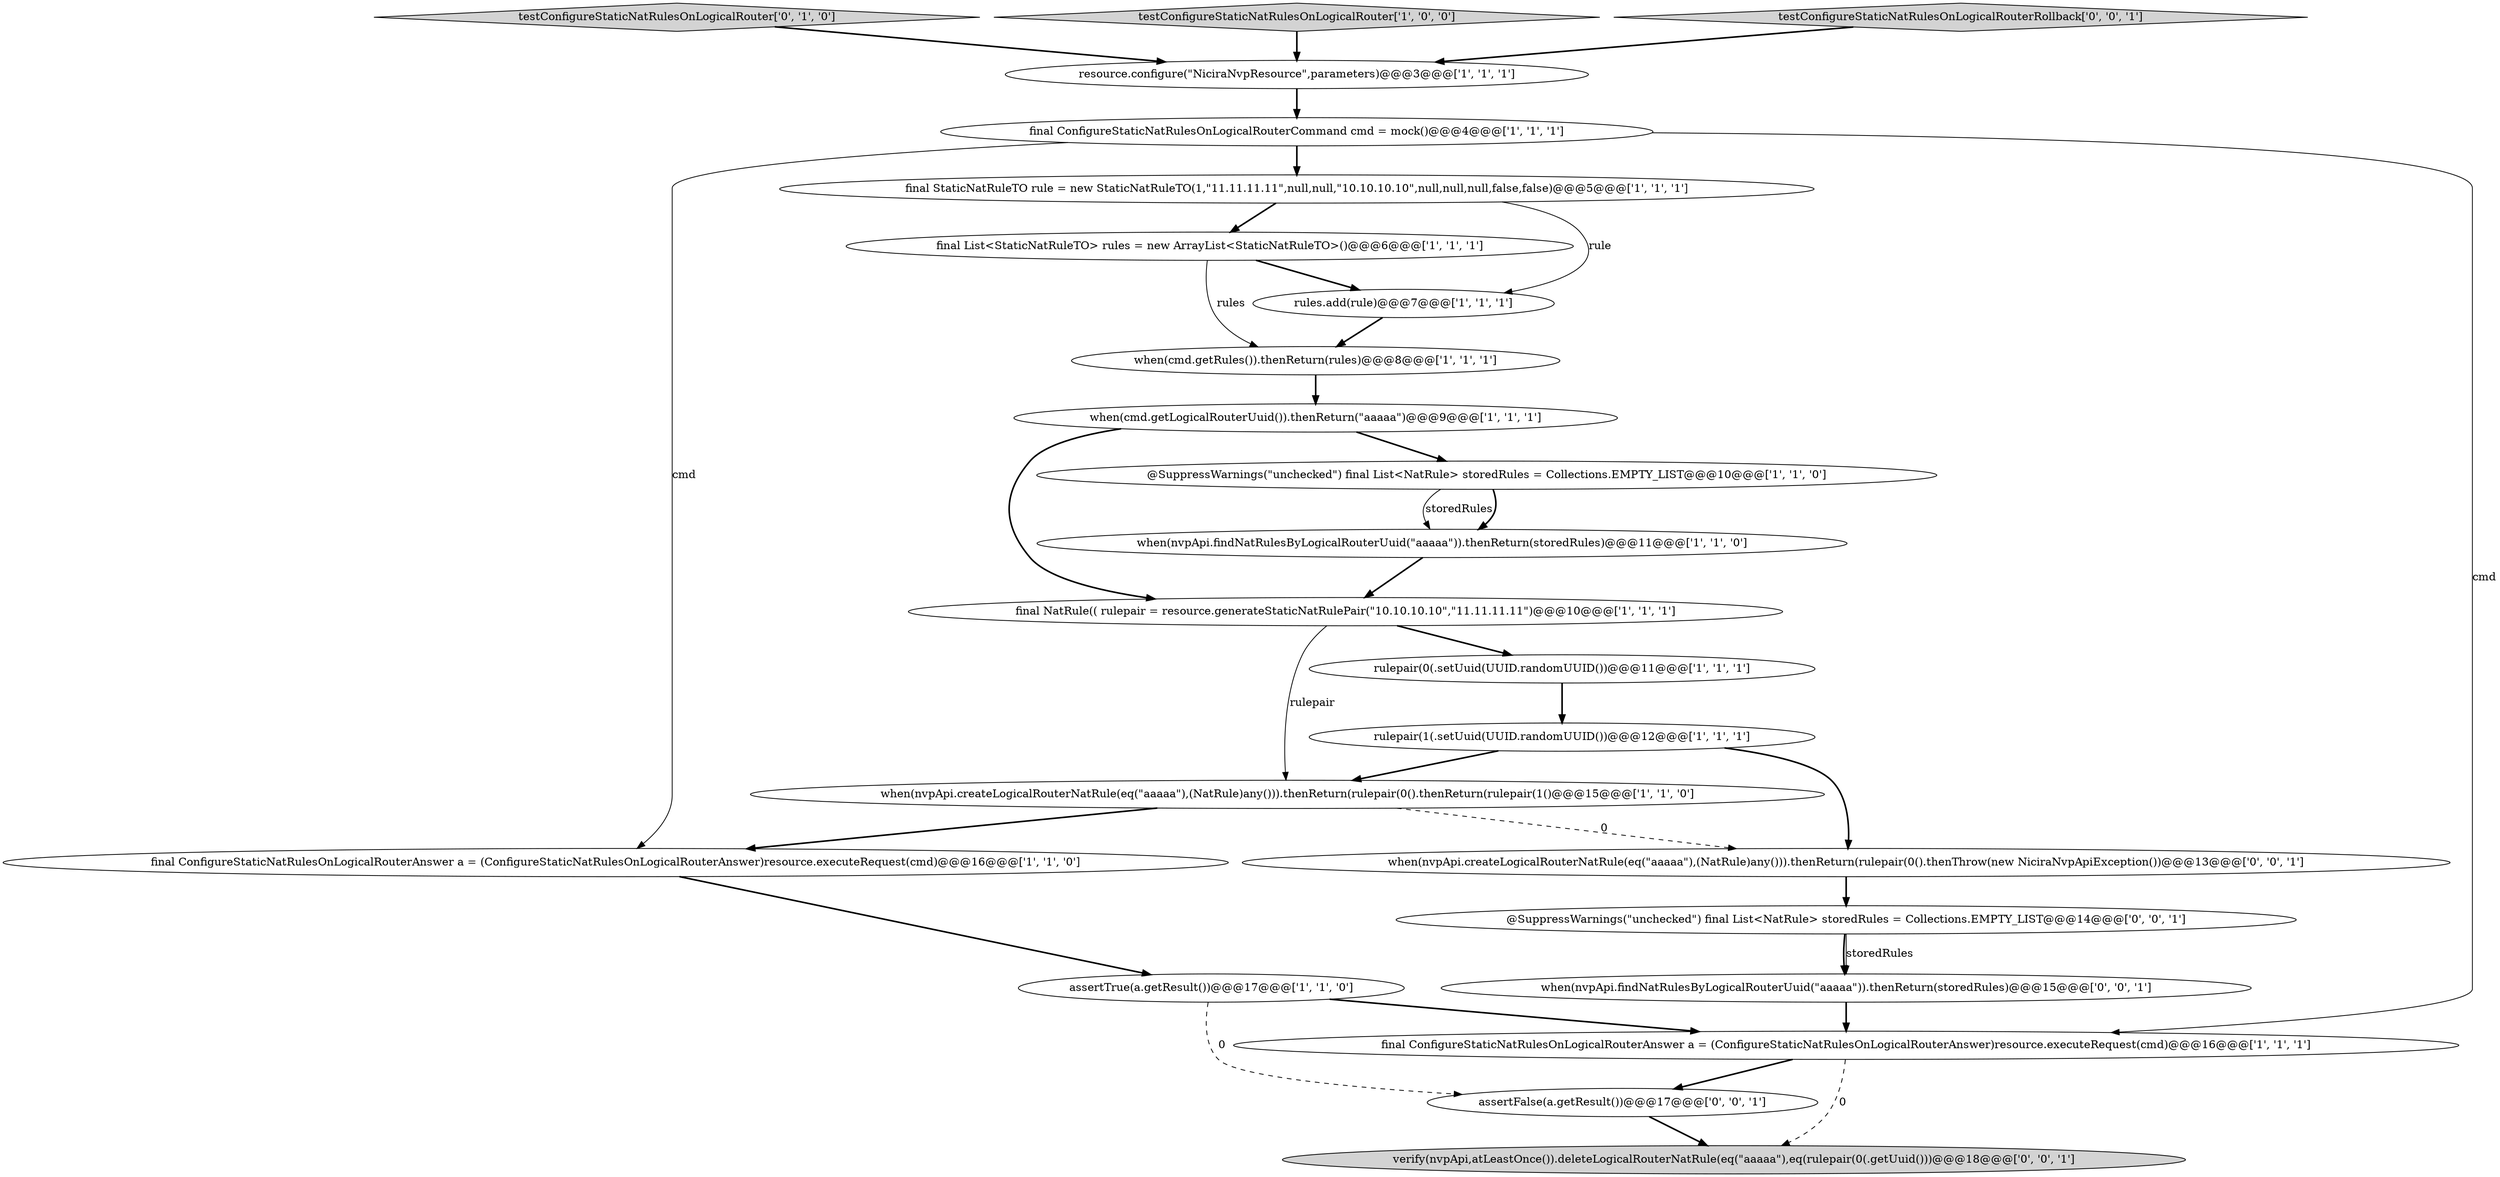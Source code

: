 digraph {
15 [style = filled, label = "rulepair(0(.setUuid(UUID.randomUUID())@@@11@@@['1', '1', '1']", fillcolor = white, shape = ellipse image = "AAA0AAABBB1BBB"];
5 [style = filled, label = "rulepair(1(.setUuid(UUID.randomUUID())@@@12@@@['1', '1', '1']", fillcolor = white, shape = ellipse image = "AAA0AAABBB1BBB"];
4 [style = filled, label = "final ConfigureStaticNatRulesOnLogicalRouterAnswer a = (ConfigureStaticNatRulesOnLogicalRouterAnswer)resource.executeRequest(cmd)@@@16@@@['1', '1', '0']", fillcolor = white, shape = ellipse image = "AAA0AAABBB1BBB"];
1 [style = filled, label = "when(cmd.getRules()).thenReturn(rules)@@@8@@@['1', '1', '1']", fillcolor = white, shape = ellipse image = "AAA0AAABBB1BBB"];
11 [style = filled, label = "final ConfigureStaticNatRulesOnLogicalRouterAnswer a = (ConfigureStaticNatRulesOnLogicalRouterAnswer)resource.executeRequest(cmd)@@@16@@@['1', '1', '1']", fillcolor = white, shape = ellipse image = "AAA0AAABBB1BBB"];
18 [style = filled, label = "when(nvpApi.createLogicalRouterNatRule(eq(\"aaaaa\"),(NatRule)any())).thenReturn(rulepair(0().thenThrow(new NiciraNvpApiException())@@@13@@@['0', '0', '1']", fillcolor = white, shape = ellipse image = "AAA0AAABBB3BBB"];
20 [style = filled, label = "when(nvpApi.findNatRulesByLogicalRouterUuid(\"aaaaa\")).thenReturn(storedRules)@@@15@@@['0', '0', '1']", fillcolor = white, shape = ellipse image = "AAA0AAABBB3BBB"];
14 [style = filled, label = "final List<StaticNatRuleTO> rules = new ArrayList<StaticNatRuleTO>()@@@6@@@['1', '1', '1']", fillcolor = white, shape = ellipse image = "AAA0AAABBB1BBB"];
9 [style = filled, label = "final ConfigureStaticNatRulesOnLogicalRouterCommand cmd = mock()@@@4@@@['1', '1', '1']", fillcolor = white, shape = ellipse image = "AAA0AAABBB1BBB"];
0 [style = filled, label = "assertTrue(a.getResult())@@@17@@@['1', '1', '0']", fillcolor = white, shape = ellipse image = "AAA0AAABBB1BBB"];
3 [style = filled, label = "when(nvpApi.createLogicalRouterNatRule(eq(\"aaaaa\"),(NatRule)any())).thenReturn(rulepair(0().thenReturn(rulepair(1()@@@15@@@['1', '1', '0']", fillcolor = white, shape = ellipse image = "AAA0AAABBB1BBB"];
17 [style = filled, label = "testConfigureStaticNatRulesOnLogicalRouter['0', '1', '0']", fillcolor = lightgray, shape = diamond image = "AAA0AAABBB2BBB"];
6 [style = filled, label = "final StaticNatRuleTO rule = new StaticNatRuleTO(1,\"11.11.11.11\",null,null,\"10.10.10.10\",null,null,null,false,false)@@@5@@@['1', '1', '1']", fillcolor = white, shape = ellipse image = "AAA0AAABBB1BBB"];
23 [style = filled, label = "@SuppressWarnings(\"unchecked\") final List<NatRule> storedRules = Collections.EMPTY_LIST@@@14@@@['0', '0', '1']", fillcolor = white, shape = ellipse image = "AAA0AAABBB3BBB"];
19 [style = filled, label = "assertFalse(a.getResult())@@@17@@@['0', '0', '1']", fillcolor = white, shape = ellipse image = "AAA0AAABBB3BBB"];
2 [style = filled, label = "when(cmd.getLogicalRouterUuid()).thenReturn(\"aaaaa\")@@@9@@@['1', '1', '1']", fillcolor = white, shape = ellipse image = "AAA0AAABBB1BBB"];
7 [style = filled, label = "resource.configure(\"NiciraNvpResource\",parameters)@@@3@@@['1', '1', '1']", fillcolor = white, shape = ellipse image = "AAA0AAABBB1BBB"];
21 [style = filled, label = "verify(nvpApi,atLeastOnce()).deleteLogicalRouterNatRule(eq(\"aaaaa\"),eq(rulepair(0(.getUuid()))@@@18@@@['0', '0', '1']", fillcolor = lightgray, shape = ellipse image = "AAA0AAABBB3BBB"];
13 [style = filled, label = "final NatRule(( rulepair = resource.generateStaticNatRulePair(\"10.10.10.10\",\"11.11.11.11\")@@@10@@@['1', '1', '1']", fillcolor = white, shape = ellipse image = "AAA0AAABBB1BBB"];
10 [style = filled, label = "when(nvpApi.findNatRulesByLogicalRouterUuid(\"aaaaa\")).thenReturn(storedRules)@@@11@@@['1', '1', '0']", fillcolor = white, shape = ellipse image = "AAA0AAABBB1BBB"];
16 [style = filled, label = "testConfigureStaticNatRulesOnLogicalRouter['1', '0', '0']", fillcolor = lightgray, shape = diamond image = "AAA0AAABBB1BBB"];
12 [style = filled, label = "rules.add(rule)@@@7@@@['1', '1', '1']", fillcolor = white, shape = ellipse image = "AAA0AAABBB1BBB"];
22 [style = filled, label = "testConfigureStaticNatRulesOnLogicalRouterRollback['0', '0', '1']", fillcolor = lightgray, shape = diamond image = "AAA0AAABBB3BBB"];
8 [style = filled, label = "@SuppressWarnings(\"unchecked\") final List<NatRule> storedRules = Collections.EMPTY_LIST@@@10@@@['1', '1', '0']", fillcolor = white, shape = ellipse image = "AAA0AAABBB1BBB"];
0->19 [style = dashed, label="0"];
13->15 [style = bold, label=""];
2->13 [style = bold, label=""];
7->9 [style = bold, label=""];
14->1 [style = solid, label="rules"];
12->1 [style = bold, label=""];
14->12 [style = bold, label=""];
11->21 [style = dashed, label="0"];
0->11 [style = bold, label=""];
2->8 [style = bold, label=""];
9->6 [style = bold, label=""];
9->11 [style = solid, label="cmd"];
19->21 [style = bold, label=""];
13->3 [style = solid, label="rulepair"];
9->4 [style = solid, label="cmd"];
6->14 [style = bold, label=""];
10->13 [style = bold, label=""];
23->20 [style = bold, label=""];
11->19 [style = bold, label=""];
22->7 [style = bold, label=""];
15->5 [style = bold, label=""];
5->18 [style = bold, label=""];
3->18 [style = dashed, label="0"];
16->7 [style = bold, label=""];
23->20 [style = solid, label="storedRules"];
5->3 [style = bold, label=""];
17->7 [style = bold, label=""];
8->10 [style = solid, label="storedRules"];
1->2 [style = bold, label=""];
8->10 [style = bold, label=""];
3->4 [style = bold, label=""];
6->12 [style = solid, label="rule"];
4->0 [style = bold, label=""];
18->23 [style = bold, label=""];
20->11 [style = bold, label=""];
}
